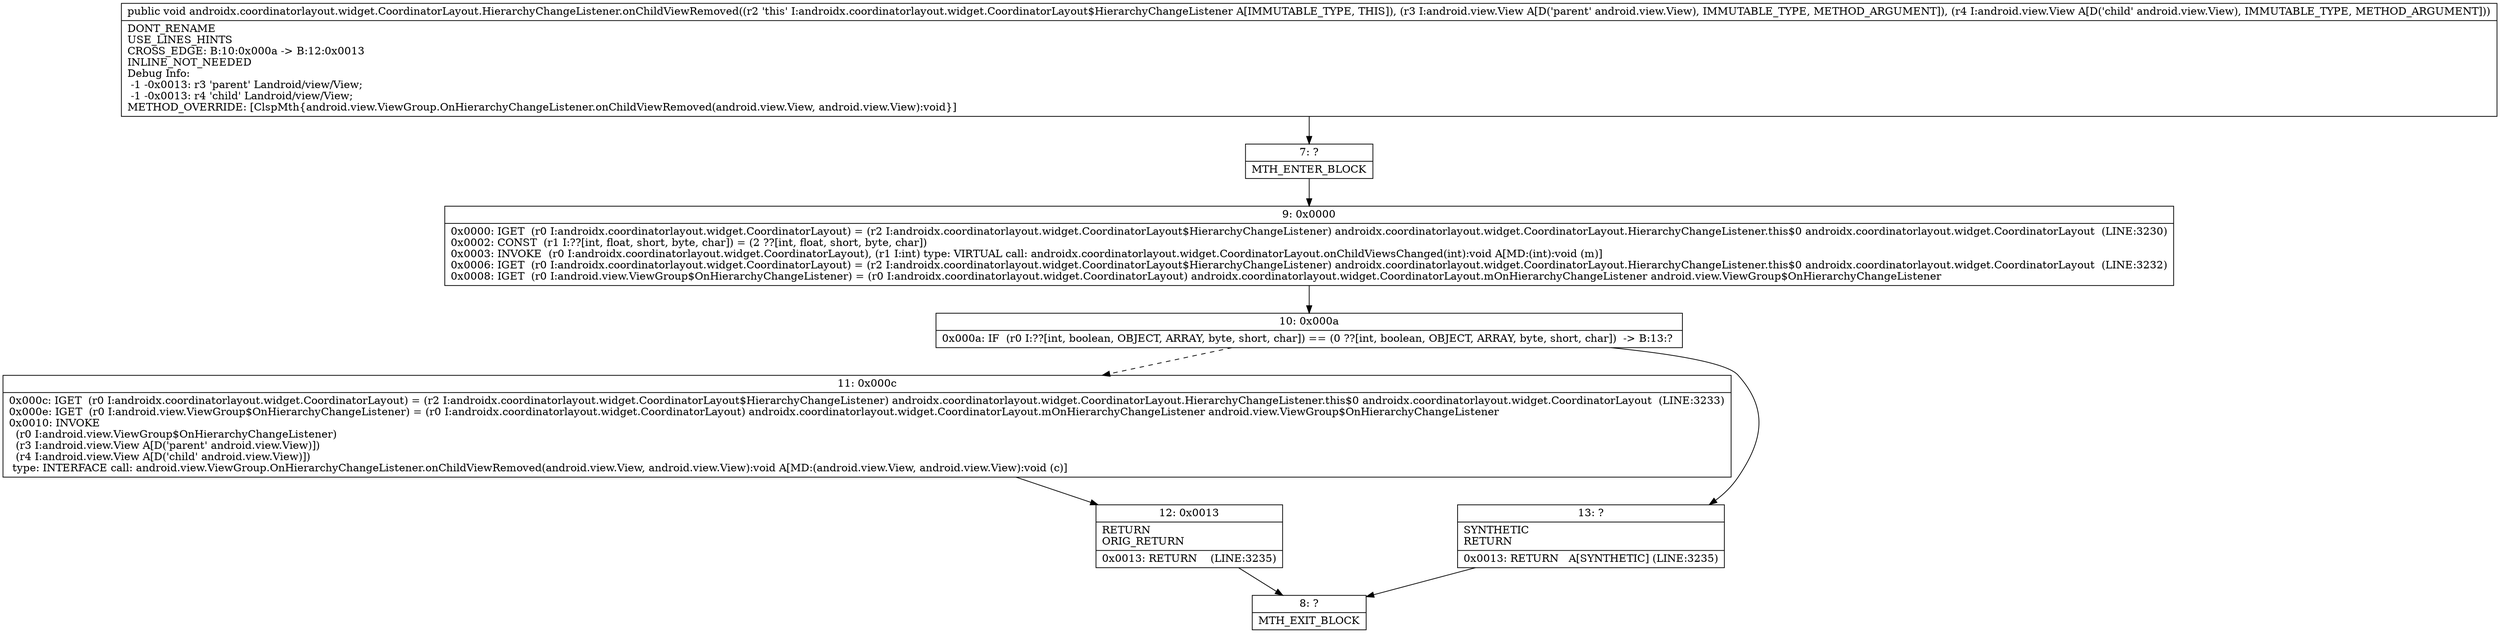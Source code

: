 digraph "CFG forandroidx.coordinatorlayout.widget.CoordinatorLayout.HierarchyChangeListener.onChildViewRemoved(Landroid\/view\/View;Landroid\/view\/View;)V" {
Node_7 [shape=record,label="{7\:\ ?|MTH_ENTER_BLOCK\l}"];
Node_9 [shape=record,label="{9\:\ 0x0000|0x0000: IGET  (r0 I:androidx.coordinatorlayout.widget.CoordinatorLayout) = (r2 I:androidx.coordinatorlayout.widget.CoordinatorLayout$HierarchyChangeListener) androidx.coordinatorlayout.widget.CoordinatorLayout.HierarchyChangeListener.this$0 androidx.coordinatorlayout.widget.CoordinatorLayout  (LINE:3230)\l0x0002: CONST  (r1 I:??[int, float, short, byte, char]) = (2 ??[int, float, short, byte, char]) \l0x0003: INVOKE  (r0 I:androidx.coordinatorlayout.widget.CoordinatorLayout), (r1 I:int) type: VIRTUAL call: androidx.coordinatorlayout.widget.CoordinatorLayout.onChildViewsChanged(int):void A[MD:(int):void (m)]\l0x0006: IGET  (r0 I:androidx.coordinatorlayout.widget.CoordinatorLayout) = (r2 I:androidx.coordinatorlayout.widget.CoordinatorLayout$HierarchyChangeListener) androidx.coordinatorlayout.widget.CoordinatorLayout.HierarchyChangeListener.this$0 androidx.coordinatorlayout.widget.CoordinatorLayout  (LINE:3232)\l0x0008: IGET  (r0 I:android.view.ViewGroup$OnHierarchyChangeListener) = (r0 I:androidx.coordinatorlayout.widget.CoordinatorLayout) androidx.coordinatorlayout.widget.CoordinatorLayout.mOnHierarchyChangeListener android.view.ViewGroup$OnHierarchyChangeListener \l}"];
Node_10 [shape=record,label="{10\:\ 0x000a|0x000a: IF  (r0 I:??[int, boolean, OBJECT, ARRAY, byte, short, char]) == (0 ??[int, boolean, OBJECT, ARRAY, byte, short, char])  \-\> B:13:? \l}"];
Node_11 [shape=record,label="{11\:\ 0x000c|0x000c: IGET  (r0 I:androidx.coordinatorlayout.widget.CoordinatorLayout) = (r2 I:androidx.coordinatorlayout.widget.CoordinatorLayout$HierarchyChangeListener) androidx.coordinatorlayout.widget.CoordinatorLayout.HierarchyChangeListener.this$0 androidx.coordinatorlayout.widget.CoordinatorLayout  (LINE:3233)\l0x000e: IGET  (r0 I:android.view.ViewGroup$OnHierarchyChangeListener) = (r0 I:androidx.coordinatorlayout.widget.CoordinatorLayout) androidx.coordinatorlayout.widget.CoordinatorLayout.mOnHierarchyChangeListener android.view.ViewGroup$OnHierarchyChangeListener \l0x0010: INVOKE  \l  (r0 I:android.view.ViewGroup$OnHierarchyChangeListener)\l  (r3 I:android.view.View A[D('parent' android.view.View)])\l  (r4 I:android.view.View A[D('child' android.view.View)])\l type: INTERFACE call: android.view.ViewGroup.OnHierarchyChangeListener.onChildViewRemoved(android.view.View, android.view.View):void A[MD:(android.view.View, android.view.View):void (c)]\l}"];
Node_12 [shape=record,label="{12\:\ 0x0013|RETURN\lORIG_RETURN\l|0x0013: RETURN    (LINE:3235)\l}"];
Node_8 [shape=record,label="{8\:\ ?|MTH_EXIT_BLOCK\l}"];
Node_13 [shape=record,label="{13\:\ ?|SYNTHETIC\lRETURN\l|0x0013: RETURN   A[SYNTHETIC] (LINE:3235)\l}"];
MethodNode[shape=record,label="{public void androidx.coordinatorlayout.widget.CoordinatorLayout.HierarchyChangeListener.onChildViewRemoved((r2 'this' I:androidx.coordinatorlayout.widget.CoordinatorLayout$HierarchyChangeListener A[IMMUTABLE_TYPE, THIS]), (r3 I:android.view.View A[D('parent' android.view.View), IMMUTABLE_TYPE, METHOD_ARGUMENT]), (r4 I:android.view.View A[D('child' android.view.View), IMMUTABLE_TYPE, METHOD_ARGUMENT]))  | DONT_RENAME\lUSE_LINES_HINTS\lCROSS_EDGE: B:10:0x000a \-\> B:12:0x0013\lINLINE_NOT_NEEDED\lDebug Info:\l  \-1 \-0x0013: r3 'parent' Landroid\/view\/View;\l  \-1 \-0x0013: r4 'child' Landroid\/view\/View;\lMETHOD_OVERRIDE: [ClspMth\{android.view.ViewGroup.OnHierarchyChangeListener.onChildViewRemoved(android.view.View, android.view.View):void\}]\l}"];
MethodNode -> Node_7;Node_7 -> Node_9;
Node_9 -> Node_10;
Node_10 -> Node_11[style=dashed];
Node_10 -> Node_13;
Node_11 -> Node_12;
Node_12 -> Node_8;
Node_13 -> Node_8;
}

